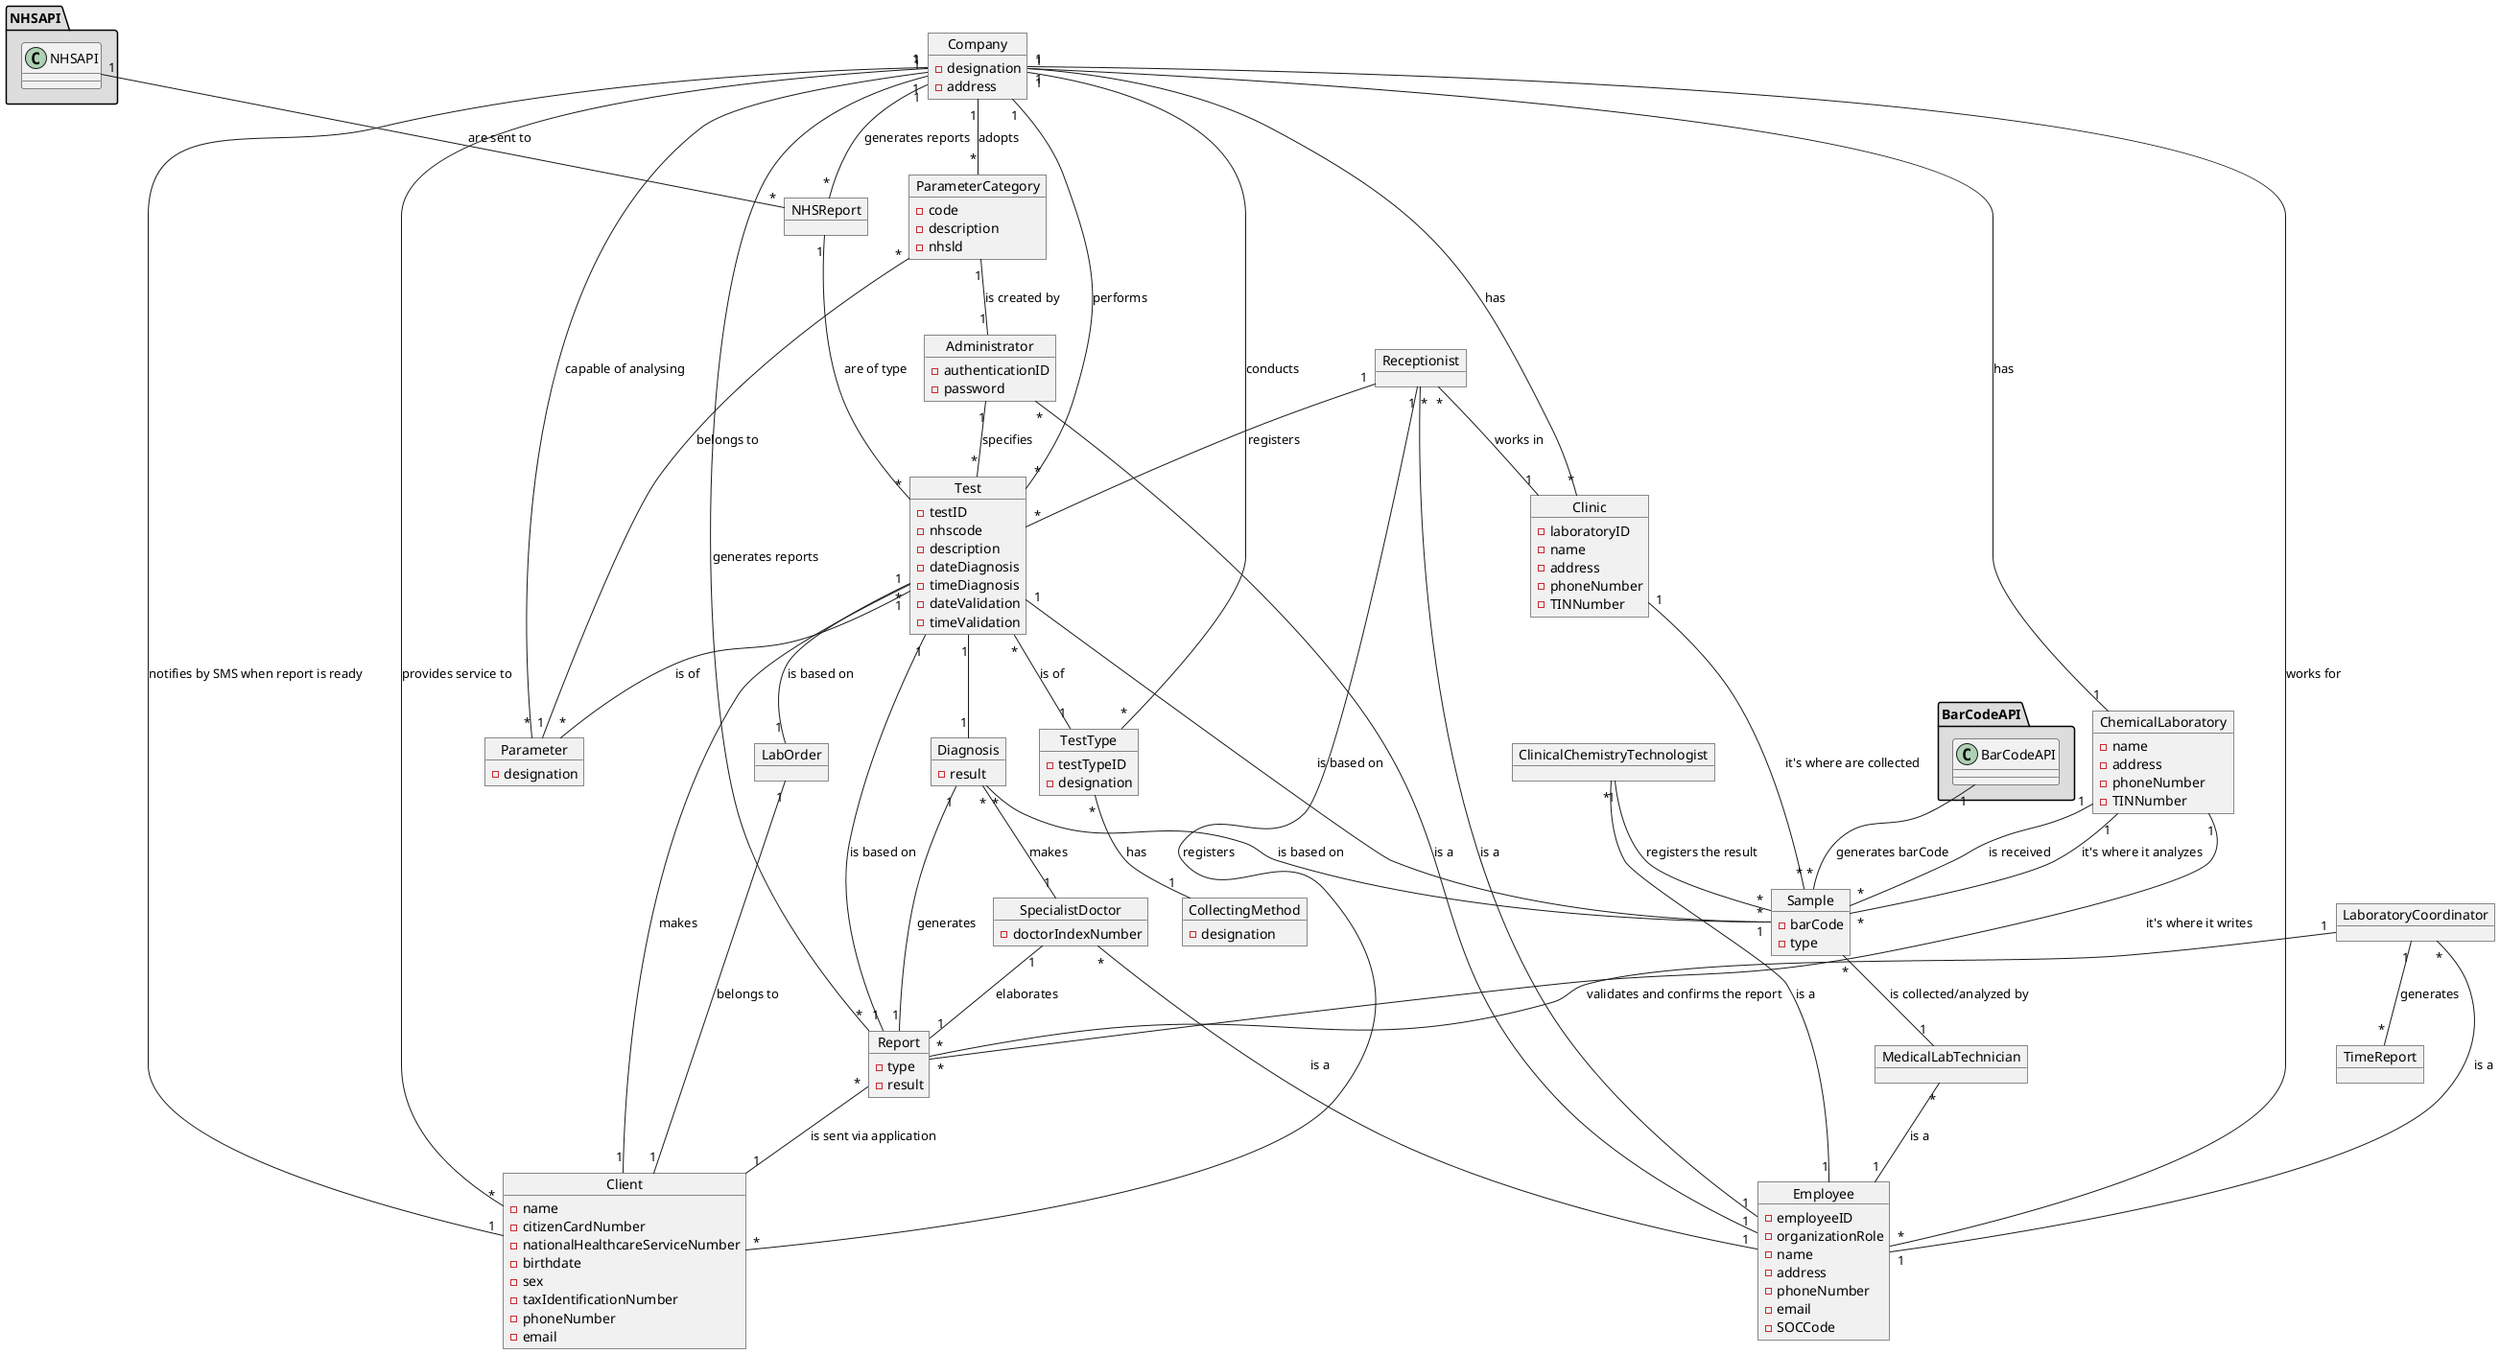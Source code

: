 @startuml

object Company{
-designation
-address
}

object LabOrder{
}

object Test{
-testID
-nhscode
-description
-dateDiagnosis
-timeDiagnosis
-dateValidation
-timeValidation
}


object Clinic{
-laboratoryID
-name
-address
-phoneNumber
-TINNumber
}

object Parameter{
-designation
}

object ParameterCategory{
-code
-description
-nhsld
}


object Administrator{
-authenticationID
-password
}

object Diagnosis{
-result
}

object Sample{
-barCode
-type
}

object Report{
-type
-result
}


object Employee{
-employeeID
-organizationRole
-name
-address
-phoneNumber
-email
-SOCCode

}

object MedicalLabTechnician{
}

object SpecialistDoctor{
-doctorIndexNumber
}

object LaboratoryCoordinator{

}

object Client{
-name
-citizenCardNumber
-nationalHealthcareServiceNumber
-birthdate
-sex
-taxIdentificationNumber
-phoneNumber
-email
}

object Receptionist{
}

object ClinicalChemistryTechnologist{

}

object ChemicalLaboratory{
-name
-address
-phoneNumber
-TINNumber
}

object TestType{
-testTypeID
-designation
}

object NHSReport{
}


object BarCodeAPI{
}


object NHSAPI{
}

object TimeReport{
}

object CollectingMethod{
-designation
}

Company "1" -- "*" TestType : conducts
TestType "*" -- "1" CollectingMethod : has

Company "1" -- "*" Test : performs
Company "1" -- "*" Clinic : has
Company "1" -- "1" ChemicalLaboratory : has
Company "1" -- "*" Parameter : capable of analysing
Company "1" -- "*" ParameterCategory : adopts


ParameterCategory "*" -- "1" Parameter : belongs to
ParameterCategory "1" -- "1" Administrator : is created by

Test "*" -- "1" Client : makes
Test "1" -- "*" Parameter : is of
Test "*" -- "1" TestType : is of
Test "1" -- "1" Diagnosis

Sample "*" -- "1" MedicalLabTechnician : is collected/analyzed by
Sample "*" -- "1" Test : is based on

Diagnosis "*" -- "1" SpecialistDoctor : makes
SpecialistDoctor "1" -- "1" Report : elaborates
Diagnosis "1" -- "1" Report : generates
Diagnosis "*" -- "1" Sample : is based on
Report "1" -- "1" Test : is based on
Report "*" -- "1" Client : is sent via application
Administrator "1" -- "*" Test : specifies
Receptionist "1" -- "*" Client : registers
Receptionist "1" -- "*" Test : registers
LaboratoryCoordinator "1" -- "*" Report : validates and confirms the report
ChemicalLaboratory "1" -- "*" Sample : is received
ClinicalChemistryTechnologist "1" -- "*" Sample : registers the result
ChemicalLaboratory "1" -- "*" Sample : it's where it analyzes
ChemicalLaboratory "1" -- "*" Report : it's where it writes
Clinic "1" -- "*" Sample : it's where are collected
Company "1" -- "1" Client : notifies by SMS when report is ready

Company "1" -- "*" Report : generates reports
NHSReport "1" -- "*" Test : are of type
Company "1" -- "*" NHSReport : generates reports
LabOrder "1" -- "1" Client : belongs to


package "BarCodeAPI" #DDDDDD{
	BarCodeAPI "1" -- "*" Sample : generates barCode
}


package "NHSAPI" #DDDDDD{
	NHSAPI "1" -- "*" NHSReport : are sent to	
}

Test "1" -- "1" LabOrder : is based on

ClinicalChemistryTechnologist "*" -- "1" Employee : is a
LaboratoryCoordinator "*" -- "1" Employee : is a
Receptionist "*" -- "1" Employee : is a
SpecialistDoctor "*" -- "1" Employee : is a
MedicalLabTechnician "*" -- "1" Employee : is a
Employee "*" -- "1" Company : works for

LaboratoryCoordinator "1" -- "*" TimeReport : generates
Administrator "*" -- "1" Employee : is a

Company "1" -- "*" Client : provides service to
Receptionist "*" -- "1" Clinic :  works in

@enduml
Administrator "1"-- "1" Pharmacy : creates
Courier "1"--"0..1" ParkingSpace : can reserve - um courier pode reservar ponto de abastecimento????
ParkingSpace "1"--"*" Courier : sends notifications
RegisteredUser "1"--"*" Product : views
object NonRegisteredUser
NonRegisteredUser "1"--"1" RegisteredUser : registers as
NonRegisteredUser "1"--"*" Product : views
